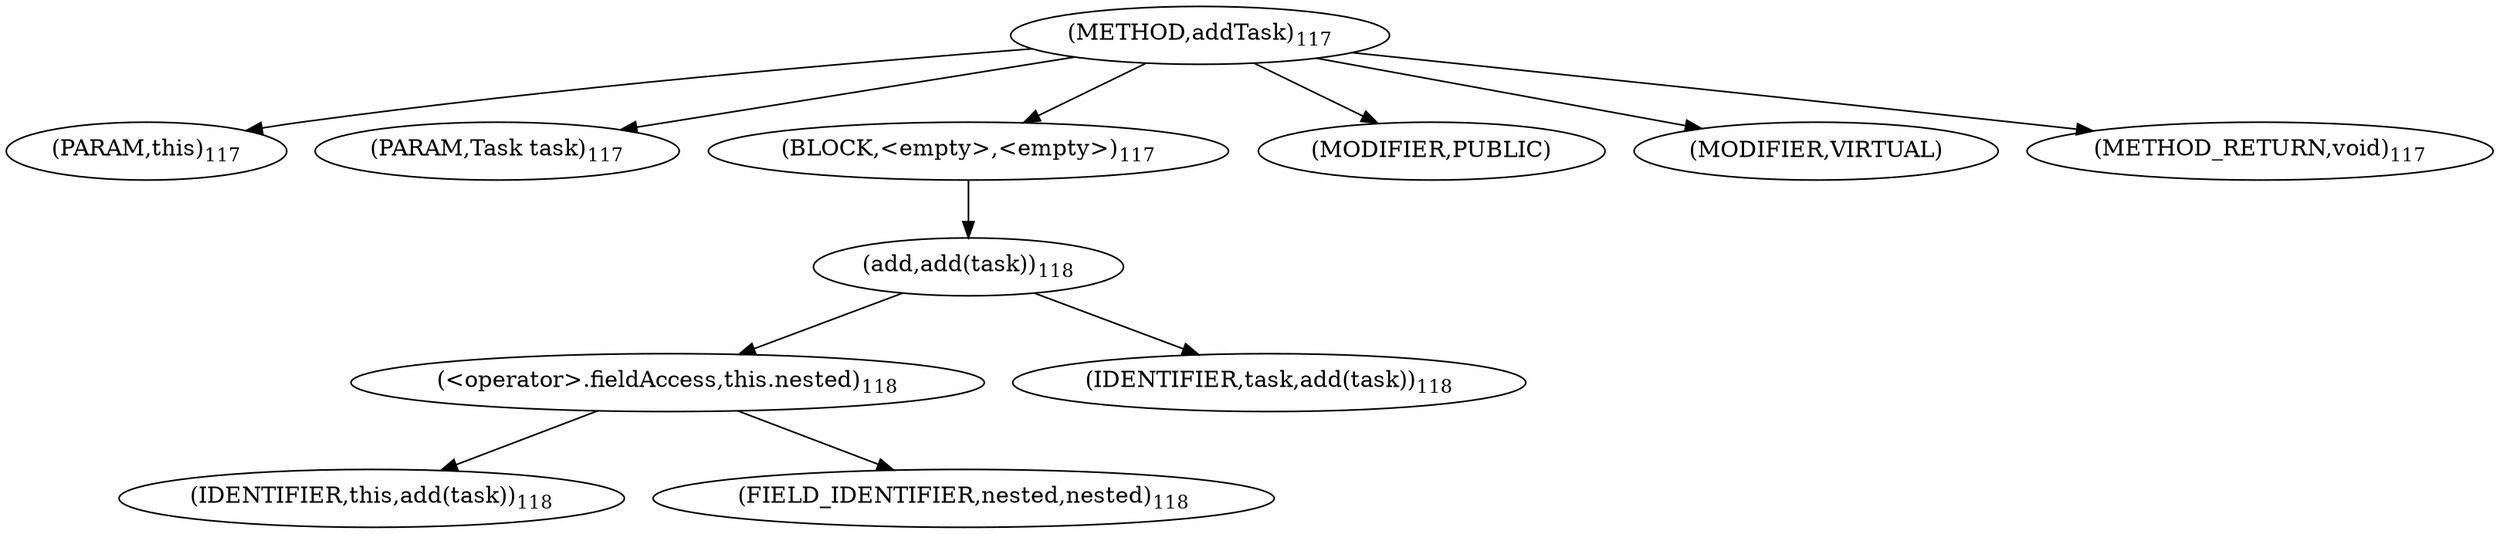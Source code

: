 digraph "addTask" {  
"160" [label = <(METHOD,addTask)<SUB>117</SUB>> ]
"161" [label = <(PARAM,this)<SUB>117</SUB>> ]
"162" [label = <(PARAM,Task task)<SUB>117</SUB>> ]
"163" [label = <(BLOCK,&lt;empty&gt;,&lt;empty&gt;)<SUB>117</SUB>> ]
"164" [label = <(add,add(task))<SUB>118</SUB>> ]
"165" [label = <(&lt;operator&gt;.fieldAccess,this.nested)<SUB>118</SUB>> ]
"166" [label = <(IDENTIFIER,this,add(task))<SUB>118</SUB>> ]
"167" [label = <(FIELD_IDENTIFIER,nested,nested)<SUB>118</SUB>> ]
"168" [label = <(IDENTIFIER,task,add(task))<SUB>118</SUB>> ]
"169" [label = <(MODIFIER,PUBLIC)> ]
"170" [label = <(MODIFIER,VIRTUAL)> ]
"171" [label = <(METHOD_RETURN,void)<SUB>117</SUB>> ]
  "160" -> "161" 
  "160" -> "162" 
  "160" -> "163" 
  "160" -> "169" 
  "160" -> "170" 
  "160" -> "171" 
  "163" -> "164" 
  "164" -> "165" 
  "164" -> "168" 
  "165" -> "166" 
  "165" -> "167" 
}
